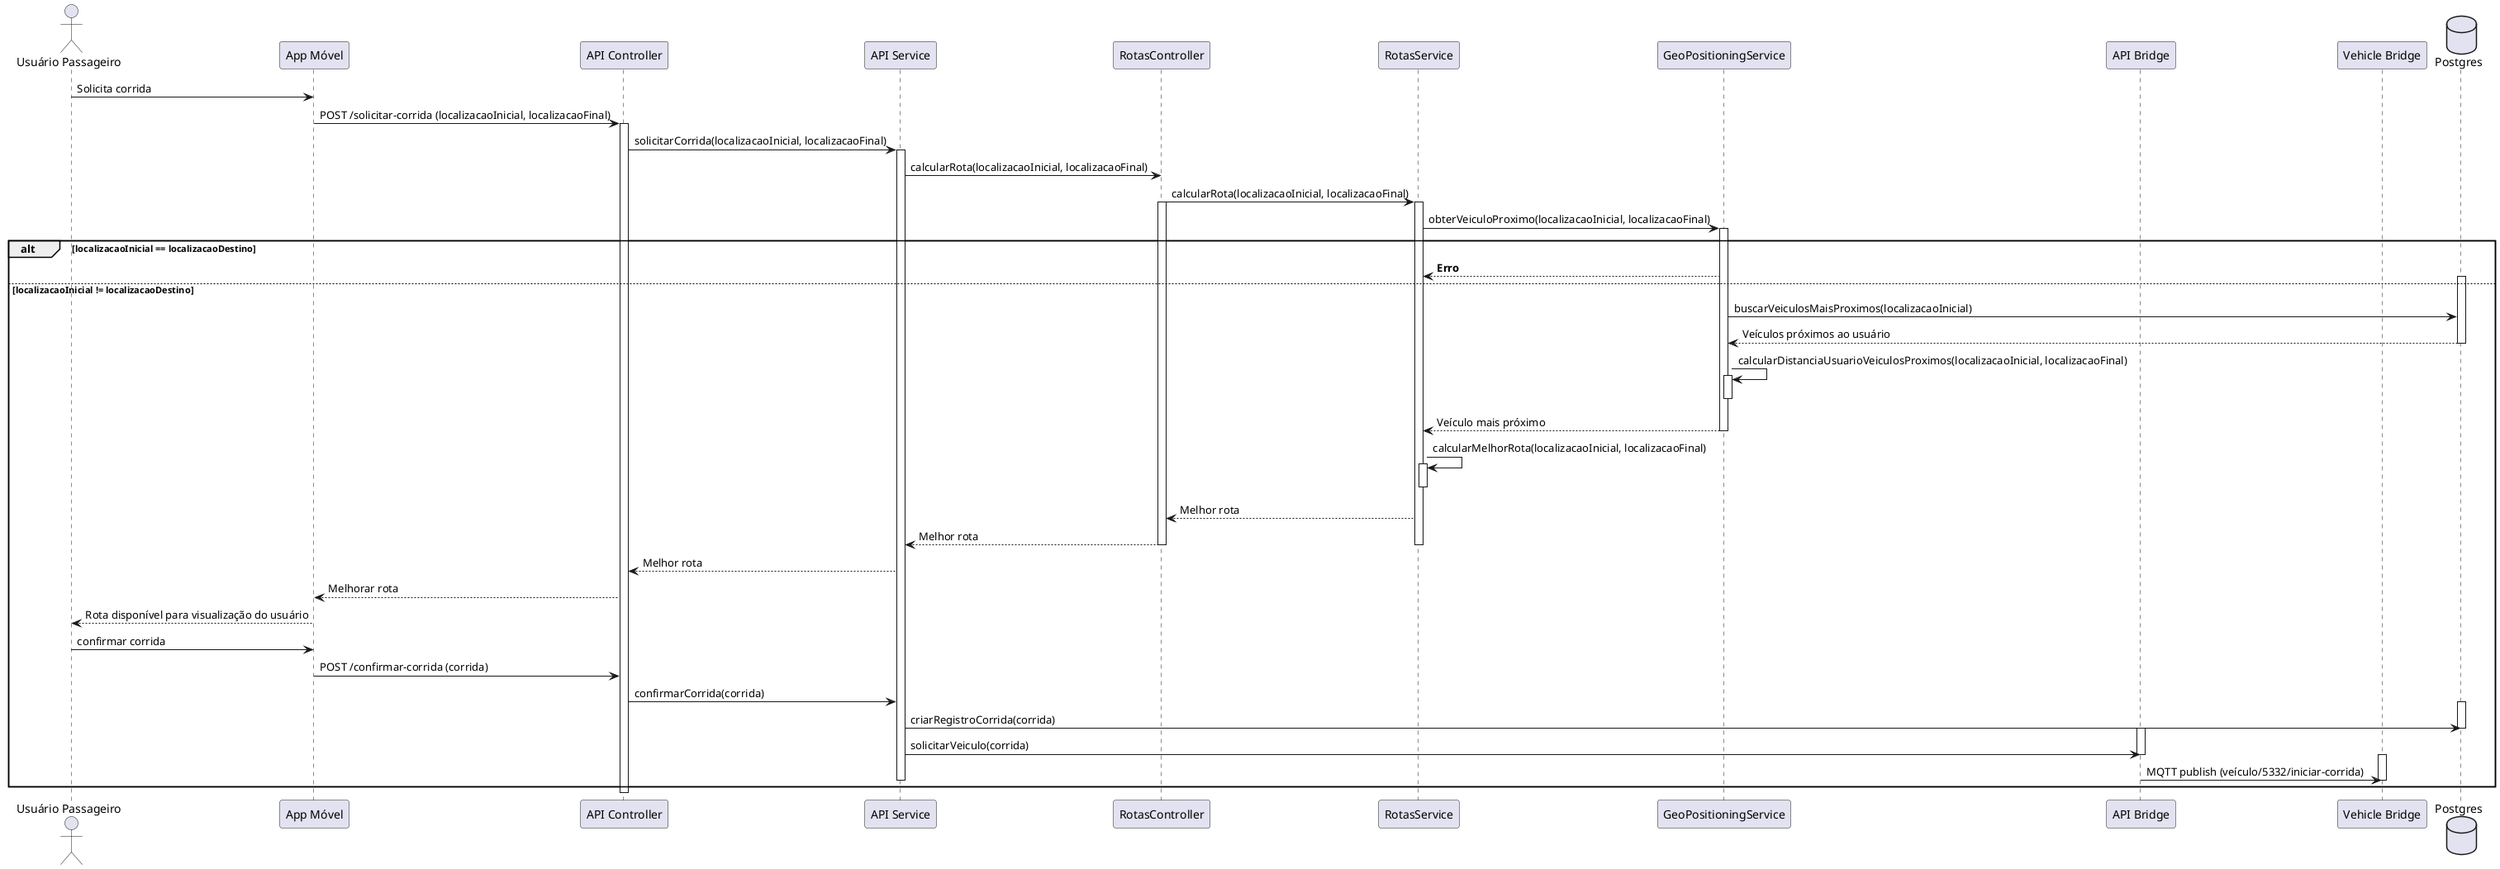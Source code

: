 @startuml Nível 4 - Sequência de Detecção de Riscos

actor "Usuário Passageiro" as user
participant "App Móvel" as APP
participant "API Controller" as SCV
participant "API Service" as SSV
participant "RotasController" as RC
participant "RotasService" as SR
participant "GeoPositioningService" as SG
participant "API Bridge" as BRIDGE
participant "Vehicle Bridge" as VEHICLE
database "Postgres" as BD

user -> APP: Solicita corrida
APP -> SCV: POST /solicitar-corrida (localizacaoInicial, localizacaoFinal)
activate SCV
SCV -> SSV: solicitarCorrida(localizacaoInicial, localizacaoFinal)
activate SSV
SSV -> RC: calcularRota(localizacaoInicial, localizacaoFinal)
RC -> SR: calcularRota(localizacaoInicial, localizacaoFinal)
activate RC
activate SR

SR -> SG: obterVeiculoProximo(localizacaoInicial, localizacaoFinal)
activate SG
alt localizacaoInicial == localizacaoDestino
    SG --> SR: **Erro**

else localizacaoInicial != localizacaoDestino
    activate BD
    SG -> BD: buscarVeiculosMaisProximos(localizacaoInicial)
    BD --> SG: Veículos próximos ao usuário
    deactivate BD
    SG -> SG: calcularDistanciaUsuarioVeiculosProximos(localizacaoInicial, localizacaoFinal)
    activate SG
    deactivate SG
    SG --> SR: Veículo mais próximo
    deactivate SG
    SR -> SR: calcularMelhorRota(localizacaoInicial, localizacaoFinal)
    activate SR
    deactivate SR
    SR --> RC: Melhor rota
    RC --> SSV: Melhor rota
    deactivate RC
    deactivate SR
    SSV --> SCV: Melhor rota
    SCV --> APP: Melhorar rota
    APP --> user: Rota disponível para visualização do usuário
    deactivate SG
    user -> APP: confirmar corrida
    APP -> SCV: POST /confirmar-corrida (corrida)
    SCV -> SSV: confirmarCorrida(corrida)
    activate BD
    SSV -> BD: criarRegistroCorrida(corrida)
    deactivate BD
    activate BRIDGE
    SSV -> BRIDGE: solicitarVeiculo(corrida)
    deactivate BRIDGE
    activate VEHICLE
    BRIDGE -> VEHICLE: MQTT publish (veículo/5332/iniciar-corrida)
    deactivate VEHICLE
    deactivate SSV
end
deactivate SR
deactivate SCV
deactivate SSV
@enduml